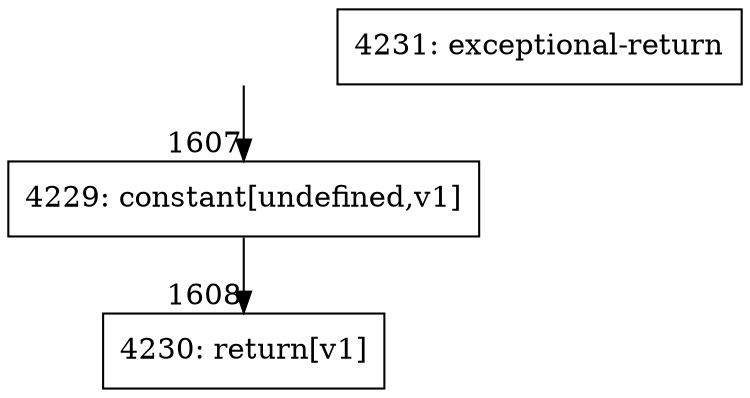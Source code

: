 digraph {
rankdir="TD"
BB_entry138[shape=none,label=""];
BB_entry138 -> BB1607 [tailport=s, headport=n, headlabel="    1607"]
BB1607 [shape=record label="{4229: constant[undefined,v1]}" ] 
BB1607 -> BB1608 [tailport=s, headport=n, headlabel="      1608"]
BB1608 [shape=record label="{4230: return[v1]}" ] 
BB1609 [shape=record label="{4231: exceptional-return}" ] 
//#$~ 1293
}
